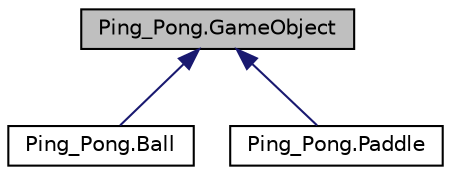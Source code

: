 digraph "Ping_Pong.GameObject"
{
  edge [fontname="Helvetica",fontsize="10",labelfontname="Helvetica",labelfontsize="10"];
  node [fontname="Helvetica",fontsize="10",shape=record];
  Node0 [label="Ping_Pong.GameObject",height=0.2,width=0.4,color="black", fillcolor="grey75", style="filled", fontcolor="black"];
  Node0 -> Node1 [dir="back",color="midnightblue",fontsize="10",style="solid",fontname="Helvetica"];
  Node1 [label="Ping_Pong.Ball",height=0.2,width=0.4,color="black", fillcolor="white", style="filled",URL="$class_ping___pong_1_1_ball.html",tooltip="Class describing ball, inheriting from XNA GameObject "];
  Node0 -> Node2 [dir="back",color="midnightblue",fontsize="10",style="solid",fontname="Helvetica"];
  Node2 [label="Ping_Pong.Paddle",height=0.2,width=0.4,color="black", fillcolor="white", style="filled",URL="$class_ping___pong_1_1_paddle.html",tooltip="Wrapper class representing paddle as XNA GameObject "];
}
